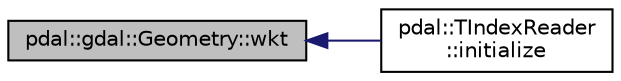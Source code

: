 digraph "pdal::gdal::Geometry::wkt"
{
  edge [fontname="Helvetica",fontsize="10",labelfontname="Helvetica",labelfontsize="10"];
  node [fontname="Helvetica",fontsize="10",shape=record];
  rankdir="LR";
  Node1 [label="pdal::gdal::Geometry::wkt",height=0.2,width=0.4,color="black", fillcolor="grey75", style="filled", fontcolor="black"];
  Node1 -> Node2 [dir="back",color="midnightblue",fontsize="10",style="solid",fontname="Helvetica"];
  Node2 [label="pdal::TIndexReader\l::initialize",height=0.2,width=0.4,color="black", fillcolor="white", style="filled",URL="$classpdal_1_1TIndexReader.html#a441e8f1f37ac3ac418c6d1a7144bf8cd"];
}

